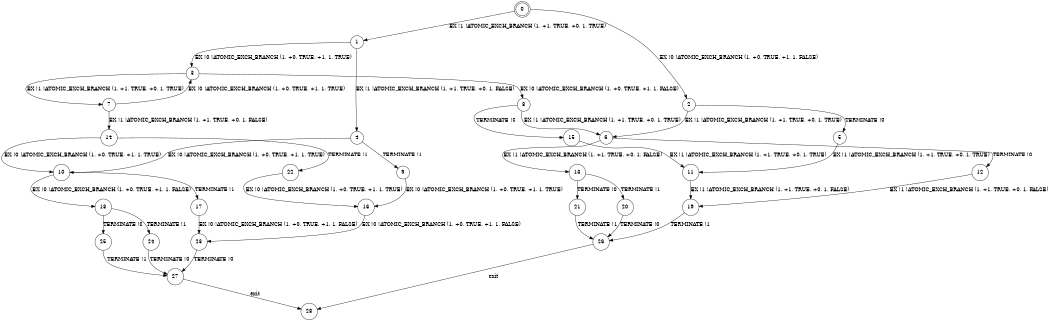 digraph BCG {
size = "7, 10.5";
center = TRUE;
node [shape = circle];
0 [peripheries = 2];
0 -> 1 [label = "EX !1 !ATOMIC_EXCH_BRANCH (1, +1, TRUE, +0, 1, TRUE)"];
0 -> 2 [label = "EX !0 !ATOMIC_EXCH_BRANCH (1, +0, TRUE, +1, 1, FALSE)"];
1 -> 3 [label = "EX !0 !ATOMIC_EXCH_BRANCH (1, +0, TRUE, +1, 1, TRUE)"];
1 -> 4 [label = "EX !1 !ATOMIC_EXCH_BRANCH (1, +1, TRUE, +0, 1, FALSE)"];
2 -> 5 [label = "TERMINATE !0"];
2 -> 6 [label = "EX !1 !ATOMIC_EXCH_BRANCH (1, +1, TRUE, +0, 1, TRUE)"];
3 -> 7 [label = "EX !1 !ATOMIC_EXCH_BRANCH (1, +1, TRUE, +0, 1, TRUE)"];
3 -> 8 [label = "EX !0 !ATOMIC_EXCH_BRANCH (1, +0, TRUE, +1, 1, FALSE)"];
4 -> 9 [label = "TERMINATE !1"];
4 -> 10 [label = "EX !0 !ATOMIC_EXCH_BRANCH (1, +0, TRUE, +1, 1, TRUE)"];
5 -> 11 [label = "EX !1 !ATOMIC_EXCH_BRANCH (1, +1, TRUE, +0, 1, TRUE)"];
6 -> 12 [label = "TERMINATE !0"];
6 -> 13 [label = "EX !1 !ATOMIC_EXCH_BRANCH (1, +1, TRUE, +0, 1, FALSE)"];
7 -> 14 [label = "EX !1 !ATOMIC_EXCH_BRANCH (1, +1, TRUE, +0, 1, FALSE)"];
7 -> 3 [label = "EX !0 !ATOMIC_EXCH_BRANCH (1, +0, TRUE, +1, 1, TRUE)"];
8 -> 15 [label = "TERMINATE !0"];
8 -> 6 [label = "EX !1 !ATOMIC_EXCH_BRANCH (1, +1, TRUE, +0, 1, TRUE)"];
9 -> 16 [label = "EX !0 !ATOMIC_EXCH_BRANCH (1, +0, TRUE, +1, 1, TRUE)"];
10 -> 17 [label = "TERMINATE !1"];
10 -> 18 [label = "EX !0 !ATOMIC_EXCH_BRANCH (1, +0, TRUE, +1, 1, FALSE)"];
11 -> 19 [label = "EX !1 !ATOMIC_EXCH_BRANCH (1, +1, TRUE, +0, 1, FALSE)"];
12 -> 19 [label = "EX !1 !ATOMIC_EXCH_BRANCH (1, +1, TRUE, +0, 1, FALSE)"];
13 -> 20 [label = "TERMINATE !1"];
13 -> 21 [label = "TERMINATE !0"];
14 -> 22 [label = "TERMINATE !1"];
14 -> 10 [label = "EX !0 !ATOMIC_EXCH_BRANCH (1, +0, TRUE, +1, 1, TRUE)"];
15 -> 11 [label = "EX !1 !ATOMIC_EXCH_BRANCH (1, +1, TRUE, +0, 1, TRUE)"];
16 -> 23 [label = "EX !0 !ATOMIC_EXCH_BRANCH (1, +0, TRUE, +1, 1, FALSE)"];
17 -> 23 [label = "EX !0 !ATOMIC_EXCH_BRANCH (1, +0, TRUE, +1, 1, FALSE)"];
18 -> 24 [label = "TERMINATE !1"];
18 -> 25 [label = "TERMINATE !0"];
19 -> 26 [label = "TERMINATE !1"];
20 -> 26 [label = "TERMINATE !0"];
21 -> 26 [label = "TERMINATE !1"];
22 -> 16 [label = "EX !0 !ATOMIC_EXCH_BRANCH (1, +0, TRUE, +1, 1, TRUE)"];
23 -> 27 [label = "TERMINATE !0"];
24 -> 27 [label = "TERMINATE !0"];
25 -> 27 [label = "TERMINATE !1"];
26 -> 28 [label = "exit"];
27 -> 28 [label = "exit"];
}
